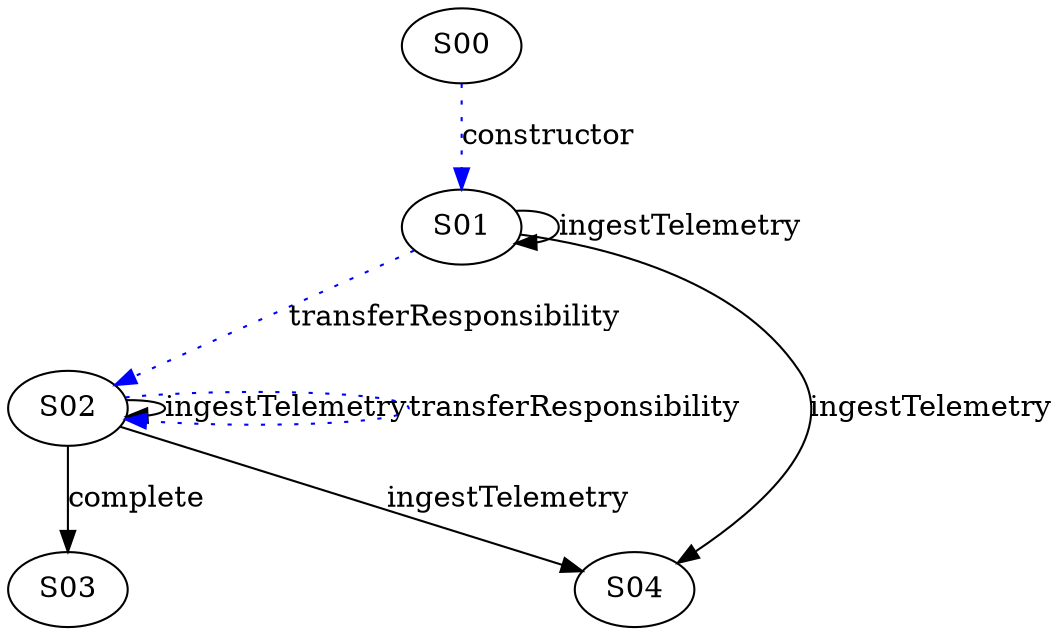 digraph {



S00->S01 [label="constructor", style="dotted", color="blue"]
S02->S02 [label="ingestTelemetry", style="", color="black"]
S02->S04 [label="ingestTelemetry", style="", color="black"]
S02->S03 [label="complete", style="", color="black"]
S02->S02 [label="transferResponsibility", style="dotted", color="blue"]
S01->S01 [label="ingestTelemetry", style="", color="black"]
S01->S04 [label="ingestTelemetry", style="", color="black"]
S01->S02 [label="transferResponsibility", style="dotted", color="blue"]
}